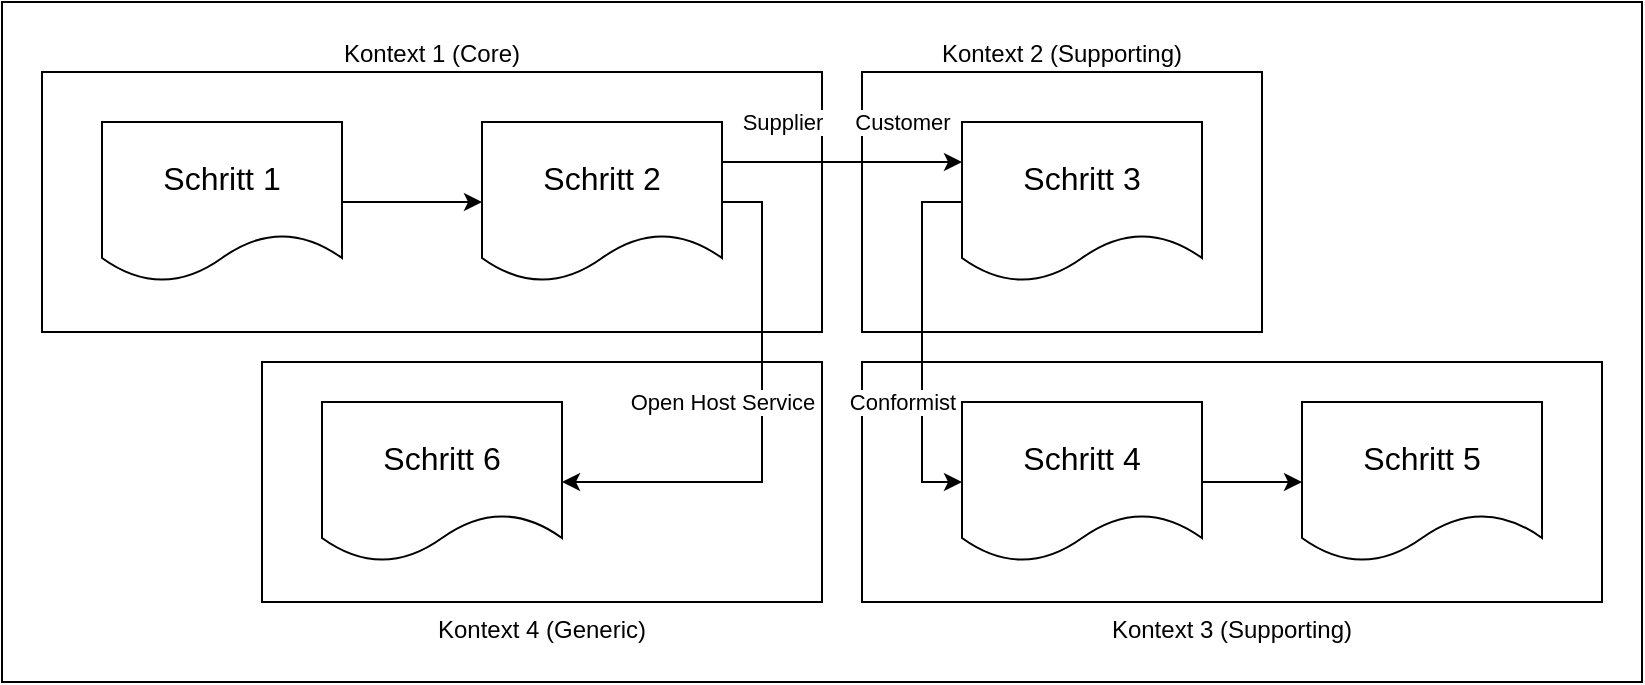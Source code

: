 <mxfile version="27.0.9">
  <diagram name="Seite-1" id="NrbdtOU8l5xmAe7ymhUr">
    <mxGraphModel dx="1410" dy="774" grid="1" gridSize="10" guides="1" tooltips="1" connect="1" arrows="1" fold="1" page="1" pageScale="1" pageWidth="827" pageHeight="1169" math="0" shadow="0">
      <root>
        <mxCell id="0" />
        <mxCell id="1" parent="0" />
        <mxCell id="1rDfN-xpGvz_36lZ1kMs-1" value="" style="rounded=0;whiteSpace=wrap;html=1;" vertex="1" parent="1">
          <mxGeometry y="340" width="820" height="340" as="geometry" />
        </mxCell>
        <mxCell id="7fS5oWLQzM0IxhjuAHD0-30" value="Kontext 4 (Generic)" style="rounded=0;whiteSpace=wrap;html=1;labelPosition=center;verticalLabelPosition=bottom;align=center;verticalAlign=top;strokeColor=light-dark(#000000,#0433FF);" parent="1" vertex="1">
          <mxGeometry x="130" y="520" width="280" height="120" as="geometry" />
        </mxCell>
        <mxCell id="7fS5oWLQzM0IxhjuAHD0-29" value="Kontext 3 (Supporting)" style="rounded=0;whiteSpace=wrap;html=1;labelPosition=center;verticalLabelPosition=bottom;align=center;verticalAlign=top;strokeColor=light-dark(#000000,#0433FF);" parent="1" vertex="1">
          <mxGeometry x="430" y="520" width="370" height="120" as="geometry" />
        </mxCell>
        <mxCell id="7fS5oWLQzM0IxhjuAHD0-28" value="Kontext 2 (Supporting)" style="rounded=0;whiteSpace=wrap;html=1;labelPosition=center;verticalLabelPosition=top;align=center;verticalAlign=bottom;strokeColor=light-dark(#000000,#0433FF);" parent="1" vertex="1">
          <mxGeometry x="430" y="375" width="200" height="130" as="geometry" />
        </mxCell>
        <mxCell id="eQGWegekin0o1_Gf9wDu-13" value="Kontext 1 (Core)" style="rounded=0;whiteSpace=wrap;html=1;labelPosition=center;verticalLabelPosition=top;align=center;verticalAlign=bottom;strokeColor=light-dark(#000000,#0433FF);" parent="1" vertex="1">
          <mxGeometry x="20" y="375" width="390" height="130" as="geometry" />
        </mxCell>
        <mxCell id="7fS5oWLQzM0IxhjuAHD0-17" style="edgeStyle=orthogonalEdgeStyle;rounded=0;orthogonalLoop=1;jettySize=auto;html=1;exitX=1;exitY=0.5;exitDx=0;exitDy=0;entryX=0;entryY=0.5;entryDx=0;entryDy=0;" parent="1" source="7fS5oWLQzM0IxhjuAHD0-18" target="7fS5oWLQzM0IxhjuAHD0-22" edge="1">
          <mxGeometry relative="1" as="geometry" />
        </mxCell>
        <mxCell id="7fS5oWLQzM0IxhjuAHD0-18" value="Schritt 1" style="shape=document;whiteSpace=wrap;html=1;boundedLbl=1;fontSize=16;" parent="1" vertex="1">
          <mxGeometry x="50" y="400" width="120" height="80" as="geometry" />
        </mxCell>
        <mxCell id="7fS5oWLQzM0IxhjuAHD0-19" style="edgeStyle=orthogonalEdgeStyle;rounded=0;orthogonalLoop=1;jettySize=auto;html=1;exitX=1;exitY=0.25;exitDx=0;exitDy=0;entryX=0;entryY=0.25;entryDx=0;entryDy=0;" parent="1" source="7fS5oWLQzM0IxhjuAHD0-22" target="7fS5oWLQzM0IxhjuAHD0-23" edge="1">
          <mxGeometry relative="1" as="geometry" />
        </mxCell>
        <mxCell id="wYqAE9kgNwy14ZpDtIfz-1" value="Supplier" style="edgeLabel;html=1;align=center;verticalAlign=middle;resizable=0;points=[];" parent="7fS5oWLQzM0IxhjuAHD0-19" vertex="1" connectable="0">
          <mxGeometry x="-0.683" y="2" relative="1" as="geometry">
            <mxPoint x="11" y="-18" as="offset" />
          </mxGeometry>
        </mxCell>
        <mxCell id="wYqAE9kgNwy14ZpDtIfz-2" value="Customer" style="edgeLabel;html=1;align=center;verticalAlign=middle;resizable=0;points=[];" parent="7fS5oWLQzM0IxhjuAHD0-19" vertex="1" connectable="0">
          <mxGeometry x="0.467" y="-2" relative="1" as="geometry">
            <mxPoint x="2" y="-22" as="offset" />
          </mxGeometry>
        </mxCell>
        <mxCell id="7fS5oWLQzM0IxhjuAHD0-21" style="edgeStyle=orthogonalEdgeStyle;rounded=0;orthogonalLoop=1;jettySize=auto;html=1;exitX=1;exitY=0.5;exitDx=0;exitDy=0;entryX=1;entryY=0.5;entryDx=0;entryDy=0;" parent="1" source="7fS5oWLQzM0IxhjuAHD0-22" target="7fS5oWLQzM0IxhjuAHD0-26" edge="1">
          <mxGeometry relative="1" as="geometry" />
        </mxCell>
        <mxCell id="wYqAE9kgNwy14ZpDtIfz-4" value="Open Host Service" style="edgeLabel;html=1;align=center;verticalAlign=middle;resizable=0;points=[];" parent="7fS5oWLQzM0IxhjuAHD0-21" vertex="1" connectable="0">
          <mxGeometry x="-0.061" y="-2" relative="1" as="geometry">
            <mxPoint x="-18" y="-2" as="offset" />
          </mxGeometry>
        </mxCell>
        <mxCell id="7fS5oWLQzM0IxhjuAHD0-22" value="Schritt 2" style="shape=document;whiteSpace=wrap;html=1;boundedLbl=1;fontSize=16;" parent="1" vertex="1">
          <mxGeometry x="240" y="400" width="120" height="80" as="geometry" />
        </mxCell>
        <mxCell id="7fS5oWLQzM0IxhjuAHD0-72" style="edgeStyle=orthogonalEdgeStyle;rounded=0;orthogonalLoop=1;jettySize=auto;html=1;exitX=0;exitY=0.5;exitDx=0;exitDy=0;entryX=0;entryY=0.5;entryDx=0;entryDy=0;" parent="1" source="7fS5oWLQzM0IxhjuAHD0-23" target="7fS5oWLQzM0IxhjuAHD0-25" edge="1">
          <mxGeometry relative="1" as="geometry">
            <Array as="points">
              <mxPoint x="460" y="440" />
              <mxPoint x="460" y="580" />
            </Array>
          </mxGeometry>
        </mxCell>
        <mxCell id="wYqAE9kgNwy14ZpDtIfz-3" value="Conformist" style="edgeLabel;html=1;align=center;verticalAlign=middle;resizable=0;points=[];" parent="7fS5oWLQzM0IxhjuAHD0-72" vertex="1" connectable="0">
          <mxGeometry x="-0.244" y="1" relative="1" as="geometry">
            <mxPoint x="-11" y="52" as="offset" />
          </mxGeometry>
        </mxCell>
        <mxCell id="7fS5oWLQzM0IxhjuAHD0-23" value="Schritt 3" style="shape=document;whiteSpace=wrap;html=1;boundedLbl=1;fontSize=16;" parent="1" vertex="1">
          <mxGeometry x="480" y="400" width="120" height="80" as="geometry" />
        </mxCell>
        <mxCell id="7fS5oWLQzM0IxhjuAHD0-24" style="edgeStyle=orthogonalEdgeStyle;rounded=0;orthogonalLoop=1;jettySize=auto;html=1;exitX=1;exitY=0.5;exitDx=0;exitDy=0;entryX=0;entryY=0.5;entryDx=0;entryDy=0;" parent="1" source="7fS5oWLQzM0IxhjuAHD0-25" target="7fS5oWLQzM0IxhjuAHD0-27" edge="1">
          <mxGeometry relative="1" as="geometry" />
        </mxCell>
        <mxCell id="7fS5oWLQzM0IxhjuAHD0-25" value="Schritt 4" style="shape=document;whiteSpace=wrap;html=1;boundedLbl=1;fontSize=16;" parent="1" vertex="1">
          <mxGeometry x="480" y="540" width="120" height="80" as="geometry" />
        </mxCell>
        <mxCell id="7fS5oWLQzM0IxhjuAHD0-26" value="Schritt 6" style="shape=document;whiteSpace=wrap;html=1;boundedLbl=1;fontSize=16;" parent="1" vertex="1">
          <mxGeometry x="160" y="540" width="120" height="80" as="geometry" />
        </mxCell>
        <mxCell id="7fS5oWLQzM0IxhjuAHD0-27" value="Schritt 5" style="shape=document;whiteSpace=wrap;html=1;boundedLbl=1;fontSize=16;" parent="1" vertex="1">
          <mxGeometry x="650" y="540" width="120" height="80" as="geometry" />
        </mxCell>
      </root>
    </mxGraphModel>
  </diagram>
</mxfile>
